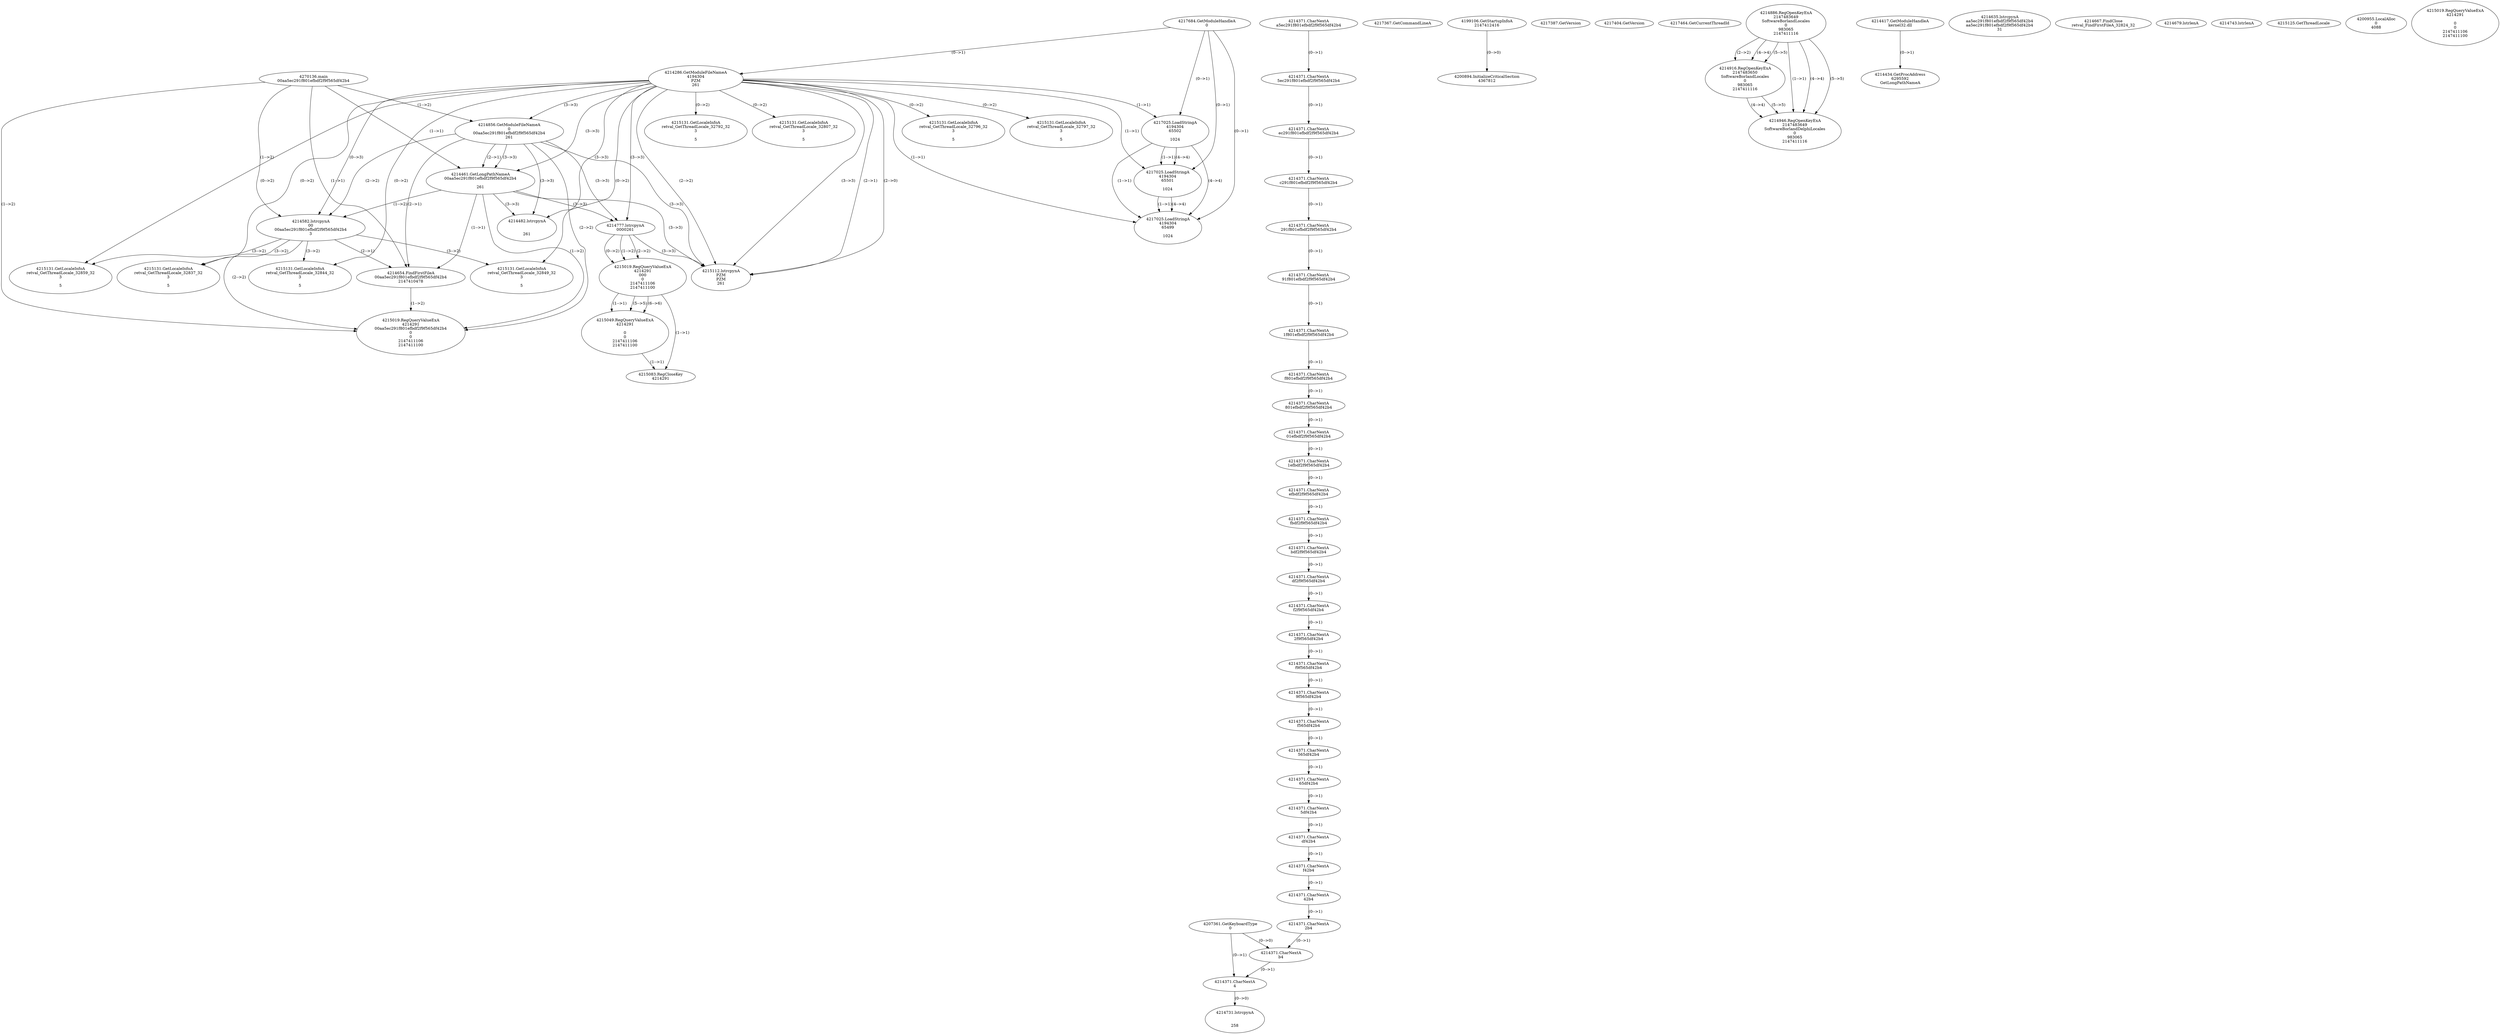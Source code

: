 // Global SCDG with merge call
digraph {
	0 [label="4270136.main
00aa5ec291f801efbdf2f9f565df42b4"]
	1 [label="4217684.GetModuleHandleA
0"]
	2 [label="4207361.GetKeyboardType
0"]
	3 [label="4217367.GetCommandLineA
"]
	4 [label="4199106.GetStartupInfoA
2147412416"]
	5 [label="4217387.GetVersion
"]
	6 [label="4217404.GetVersion
"]
	7 [label="4217464.GetCurrentThreadId
"]
	8 [label="4214286.GetModuleFileNameA
4194304
PZM
261"]
	1 -> 8 [label="(0-->1)"]
	9 [label="4214856.GetModuleFileNameA
0
00aa5ec291f801efbdf2f9f565df42b4
261"]
	0 -> 9 [label="(1-->2)"]
	8 -> 9 [label="(3-->3)"]
	10 [label="4214886.RegOpenKeyExA
2147483649
Software\Borland\Locales
0
983065
2147411116"]
	11 [label="4214916.RegOpenKeyExA
2147483650
Software\Borland\Locales
0
983065
2147411116"]
	10 -> 11 [label="(2-->2)"]
	10 -> 11 [label="(4-->4)"]
	10 -> 11 [label="(5-->5)"]
	12 [label="4214946.RegOpenKeyExA
2147483649
Software\Borland\Delphi\Locales
0
983065
2147411116"]
	10 -> 12 [label="(1-->1)"]
	10 -> 12 [label="(4-->4)"]
	11 -> 12 [label="(4-->4)"]
	10 -> 12 [label="(5-->5)"]
	11 -> 12 [label="(5-->5)"]
	13 [label="4214417.GetModuleHandleA
kernel32.dll"]
	14 [label="4214434.GetProcAddress
6295592
GetLongPathNameA"]
	13 -> 14 [label="(0-->1)"]
	15 [label="4214461.GetLongPathNameA
00aa5ec291f801efbdf2f9f565df42b4

261"]
	0 -> 15 [label="(1-->1)"]
	9 -> 15 [label="(2-->1)"]
	8 -> 15 [label="(3-->3)"]
	9 -> 15 [label="(3-->3)"]
	16 [label="4214582.lstrcpynA
00
00aa5ec291f801efbdf2f9f565df42b4
3"]
	0 -> 16 [label="(1-->2)"]
	9 -> 16 [label="(2-->2)"]
	15 -> 16 [label="(1-->2)"]
	8 -> 16 [label="(0-->3)"]
	17 [label="4214371.CharNextA
a5ec291f801efbdf2f9f565df42b4"]
	18 [label="4214371.CharNextA
5ec291f801efbdf2f9f565df42b4"]
	17 -> 18 [label="(0-->1)"]
	19 [label="4214371.CharNextA
ec291f801efbdf2f9f565df42b4"]
	18 -> 19 [label="(0-->1)"]
	20 [label="4214371.CharNextA
c291f801efbdf2f9f565df42b4"]
	19 -> 20 [label="(0-->1)"]
	21 [label="4214371.CharNextA
291f801efbdf2f9f565df42b4"]
	20 -> 21 [label="(0-->1)"]
	22 [label="4214371.CharNextA
91f801efbdf2f9f565df42b4"]
	21 -> 22 [label="(0-->1)"]
	23 [label="4214371.CharNextA
1f801efbdf2f9f565df42b4"]
	22 -> 23 [label="(0-->1)"]
	24 [label="4214371.CharNextA
f801efbdf2f9f565df42b4"]
	23 -> 24 [label="(0-->1)"]
	25 [label="4214371.CharNextA
801efbdf2f9f565df42b4"]
	24 -> 25 [label="(0-->1)"]
	26 [label="4214371.CharNextA
01efbdf2f9f565df42b4"]
	25 -> 26 [label="(0-->1)"]
	27 [label="4214371.CharNextA
1efbdf2f9f565df42b4"]
	26 -> 27 [label="(0-->1)"]
	28 [label="4214371.CharNextA
efbdf2f9f565df42b4"]
	27 -> 28 [label="(0-->1)"]
	29 [label="4214371.CharNextA
fbdf2f9f565df42b4"]
	28 -> 29 [label="(0-->1)"]
	30 [label="4214371.CharNextA
bdf2f9f565df42b4"]
	29 -> 30 [label="(0-->1)"]
	31 [label="4214371.CharNextA
df2f9f565df42b4"]
	30 -> 31 [label="(0-->1)"]
	32 [label="4214371.CharNextA
f2f9f565df42b4"]
	31 -> 32 [label="(0-->1)"]
	33 [label="4214371.CharNextA
2f9f565df42b4"]
	32 -> 33 [label="(0-->1)"]
	34 [label="4214371.CharNextA
f9f565df42b4"]
	33 -> 34 [label="(0-->1)"]
	35 [label="4214371.CharNextA
9f565df42b4"]
	34 -> 35 [label="(0-->1)"]
	36 [label="4214371.CharNextA
f565df42b4"]
	35 -> 36 [label="(0-->1)"]
	37 [label="4214371.CharNextA
565df42b4"]
	36 -> 37 [label="(0-->1)"]
	38 [label="4214371.CharNextA
65df42b4"]
	37 -> 38 [label="(0-->1)"]
	39 [label="4214371.CharNextA
5df42b4"]
	38 -> 39 [label="(0-->1)"]
	40 [label="4214371.CharNextA
df42b4"]
	39 -> 40 [label="(0-->1)"]
	41 [label="4214371.CharNextA
f42b4"]
	40 -> 41 [label="(0-->1)"]
	42 [label="4214371.CharNextA
42b4"]
	41 -> 42 [label="(0-->1)"]
	43 [label="4214371.CharNextA
2b4"]
	42 -> 43 [label="(0-->1)"]
	44 [label="4214371.CharNextA
b4"]
	43 -> 44 [label="(0-->1)"]
	2 -> 44 [label="(0-->0)"]
	45 [label="4214371.CharNextA
4"]
	2 -> 45 [label="(0-->1)"]
	44 -> 45 [label="(0-->1)"]
	46 [label="4214635.lstrcpynA
aa5ec291f801efbdf2f9f565df42b4
aa5ec291f801efbdf2f9f565df42b4
31"]
	47 [label="4214654.FindFirstFileA
00aa5ec291f801efbdf2f9f565df42b4
2147410478"]
	0 -> 47 [label="(1-->1)"]
	9 -> 47 [label="(2-->1)"]
	15 -> 47 [label="(1-->1)"]
	16 -> 47 [label="(2-->1)"]
	48 [label="4214667.FindClose
retval_FindFirstFileA_32824_32"]
	49 [label="4214679.lstrlenA
"]
	50 [label="4214731.lstrcpynA


258"]
	45 -> 50 [label="(0-->0)"]
	51 [label="4214743.lstrlenA
"]
	52 [label="4214777.lstrcpynA
00\
00\
261"]
	8 -> 52 [label="(3-->3)"]
	9 -> 52 [label="(3-->3)"]
	15 -> 52 [label="(3-->3)"]
	53 [label="4215019.RegQueryValueExA
4214291
00\
0
0
2147411106
2147411100"]
	52 -> 53 [label="(1-->2)"]
	52 -> 53 [label="(2-->2)"]
	52 -> 53 [label="(0-->2)"]
	54 [label="4215049.RegQueryValueExA
4214291

0
0
2147411106
2147411100"]
	53 -> 54 [label="(1-->1)"]
	53 -> 54 [label="(5-->5)"]
	53 -> 54 [label="(6-->6)"]
	55 [label="4215083.RegCloseKey
4214291"]
	53 -> 55 [label="(1-->1)"]
	54 -> 55 [label="(1-->1)"]
	56 [label="4215112.lstrcpynA
PZM
PZM
261"]
	8 -> 56 [label="(2-->1)"]
	8 -> 56 [label="(2-->2)"]
	8 -> 56 [label="(3-->3)"]
	9 -> 56 [label="(3-->3)"]
	15 -> 56 [label="(3-->3)"]
	52 -> 56 [label="(3-->3)"]
	8 -> 56 [label="(2-->0)"]
	57 [label="4215125.GetThreadLocale
"]
	58 [label="4215131.GetLocaleInfoA
retval_GetThreadLocale_32837_32
3

5"]
	8 -> 58 [label="(0-->2)"]
	16 -> 58 [label="(3-->2)"]
	59 [label="4217025.LoadStringA
4194304
65502

1024"]
	1 -> 59 [label="(0-->1)"]
	8 -> 59 [label="(1-->1)"]
	60 [label="4217025.LoadStringA
4194304
65501

1024"]
	1 -> 60 [label="(0-->1)"]
	8 -> 60 [label="(1-->1)"]
	59 -> 60 [label="(1-->1)"]
	59 -> 60 [label="(4-->4)"]
	61 [label="4217025.LoadStringA
4194304
65499

1024"]
	1 -> 61 [label="(0-->1)"]
	8 -> 61 [label="(1-->1)"]
	59 -> 61 [label="(1-->1)"]
	60 -> 61 [label="(1-->1)"]
	59 -> 61 [label="(4-->4)"]
	60 -> 61 [label="(4-->4)"]
	62 [label="4200894.InitializeCriticalSection
4367812"]
	4 -> 62 [label="(0-->0)"]
	63 [label="4200955.LocalAlloc
0
4088"]
	64 [label="4214482.lstrcpynA


261"]
	8 -> 64 [label="(3-->3)"]
	9 -> 64 [label="(3-->3)"]
	15 -> 64 [label="(3-->3)"]
	65 [label="4215019.RegQueryValueExA
4214291

0
0
2147411106
2147411100"]
	66 [label="4215131.GetLocaleInfoA
retval_GetThreadLocale_32792_32
3

5"]
	8 -> 66 [label="(0-->2)"]
	67 [label="4215131.GetLocaleInfoA
retval_GetThreadLocale_32844_32
3

5"]
	8 -> 67 [label="(0-->2)"]
	16 -> 67 [label="(3-->2)"]
	68 [label="4215131.GetLocaleInfoA
retval_GetThreadLocale_32807_32
3

5"]
	8 -> 68 [label="(0-->2)"]
	69 [label="4215019.RegQueryValueExA
4214291
00aa5ec291f801efbdf2f9f565df42b4
0
0
2147411106
2147411100"]
	0 -> 69 [label="(1-->2)"]
	9 -> 69 [label="(2-->2)"]
	15 -> 69 [label="(1-->2)"]
	16 -> 69 [label="(2-->2)"]
	47 -> 69 [label="(1-->2)"]
	70 [label="4215131.GetLocaleInfoA
retval_GetThreadLocale_32859_32
3

5"]
	8 -> 70 [label="(0-->2)"]
	16 -> 70 [label="(3-->2)"]
	71 [label="4215131.GetLocaleInfoA
retval_GetThreadLocale_32796_32
3

5"]
	8 -> 71 [label="(0-->2)"]
	72 [label="4215131.GetLocaleInfoA
retval_GetThreadLocale_32797_32
3

5"]
	8 -> 72 [label="(0-->2)"]
	73 [label="4215131.GetLocaleInfoA
retval_GetThreadLocale_32849_32
3

5"]
	8 -> 73 [label="(0-->2)"]
	16 -> 73 [label="(3-->2)"]
}
